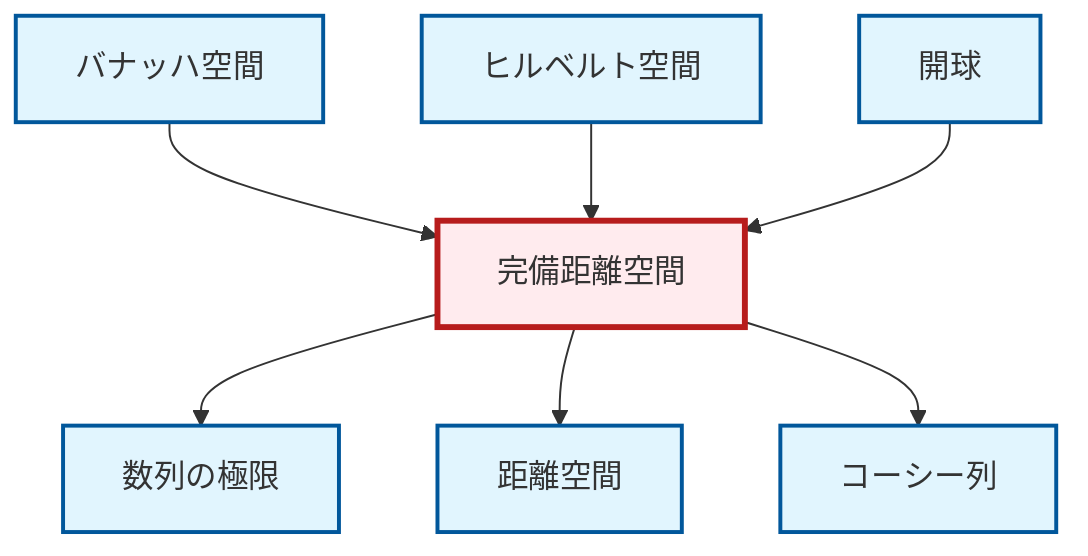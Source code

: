 graph TD
    classDef definition fill:#e1f5fe,stroke:#01579b,stroke-width:2px
    classDef theorem fill:#f3e5f5,stroke:#4a148c,stroke-width:2px
    classDef axiom fill:#fff3e0,stroke:#e65100,stroke-width:2px
    classDef example fill:#e8f5e9,stroke:#1b5e20,stroke-width:2px
    classDef current fill:#ffebee,stroke:#b71c1c,stroke-width:3px
    def-limit["数列の極限"]:::definition
    def-metric-space["距離空間"]:::definition
    def-cauchy-sequence["コーシー列"]:::definition
    def-complete-metric-space["完備距離空間"]:::definition
    def-open-ball["開球"]:::definition
    def-banach-space["バナッハ空間"]:::definition
    def-hilbert-space["ヒルベルト空間"]:::definition
    def-complete-metric-space --> def-limit
    def-complete-metric-space --> def-metric-space
    def-banach-space --> def-complete-metric-space
    def-complete-metric-space --> def-cauchy-sequence
    def-hilbert-space --> def-complete-metric-space
    def-open-ball --> def-complete-metric-space
    class def-complete-metric-space current